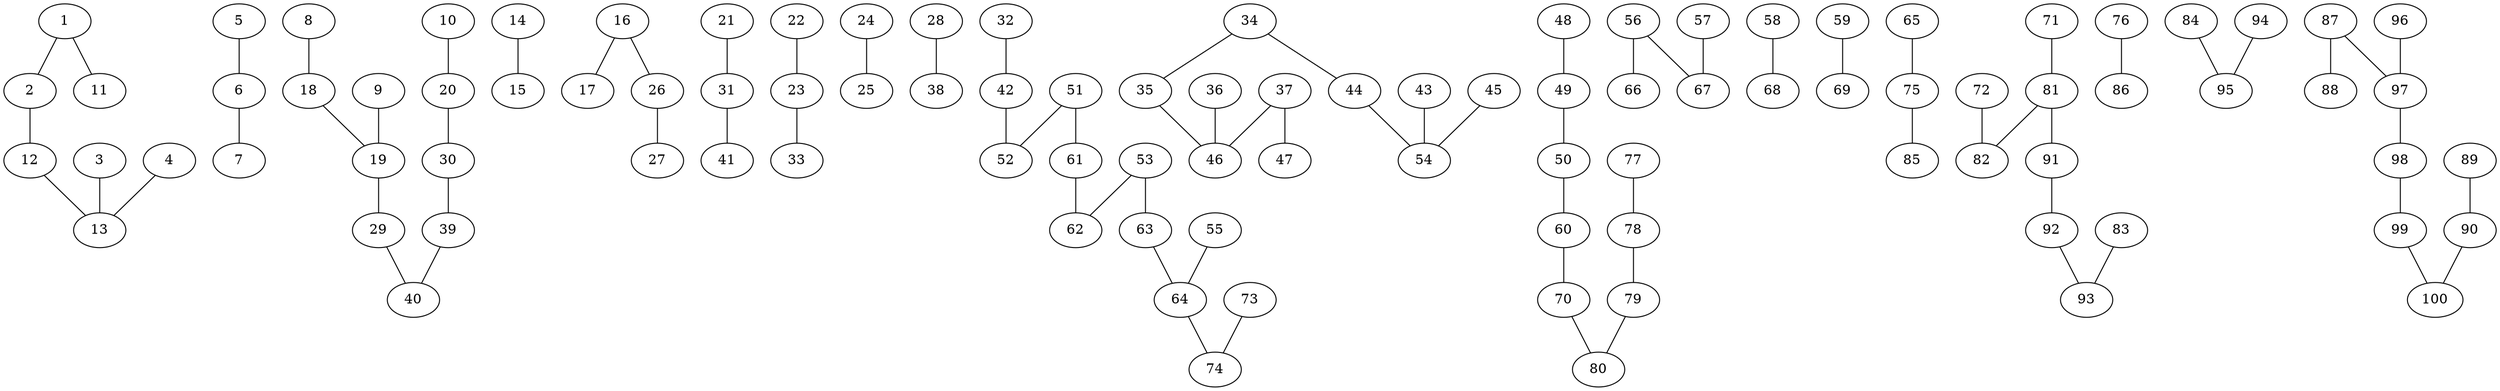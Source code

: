graph graphname {1--2
1--11
2--12
3--13
4--13
5--6
6--7
8--18
9--19
10--20
12--13
14--15
16--17
16--26
18--19
19--29
20--30
21--31
22--23
23--33
24--25
26--27
28--38
29--40
30--39
31--41
32--42
34--35
34--44
35--46
36--46
37--46
37--47
39--40
42--52
43--54
44--54
45--54
48--49
49--50
50--60
51--52
51--61
53--62
53--63
55--64
56--66
56--67
57--67
58--68
59--69
60--70
61--62
63--64
64--74
65--75
70--80
71--81
72--82
73--74
75--85
76--86
77--78
78--79
79--80
81--82
81--91
83--93
84--95
87--88
87--97
89--90
90--100
91--92
92--93
94--95
96--97
97--98
98--99
99--100
}